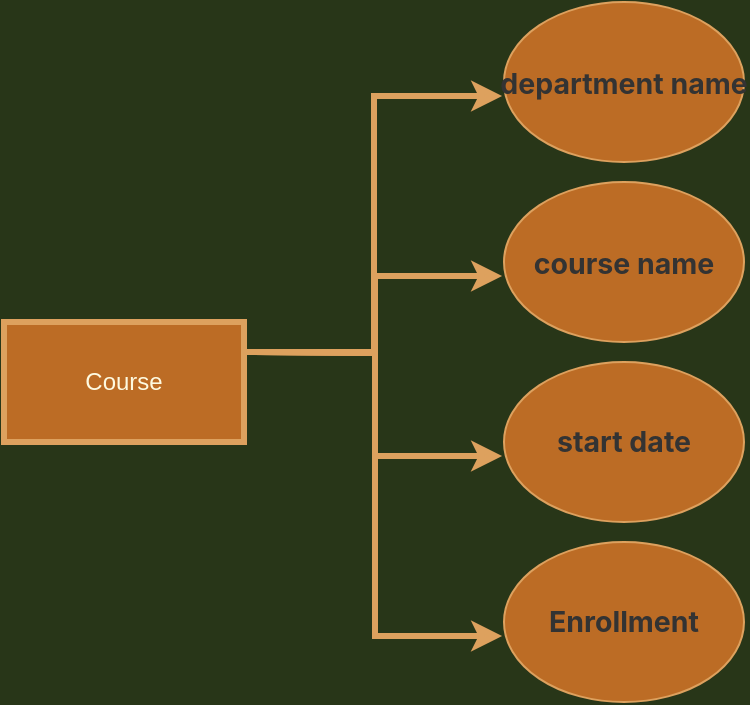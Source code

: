 <mxfile>
    <diagram id="aVokTz6BJpmxp1y_I2RV" name="Page-1">
        <mxGraphModel dx="440" dy="483" grid="1" gridSize="10" guides="1" tooltips="1" connect="1" arrows="1" fold="1" page="0" pageScale="1" pageWidth="850" pageHeight="1100" background="#283618" math="0" shadow="0">
            <root>
                <mxCell id="0"/>
                <mxCell id="1" parent="0"/>
                <mxCell id="4" style="edgeStyle=orthogonalEdgeStyle;rounded=0;orthogonalLoop=1;jettySize=auto;html=1;exitX=1;exitY=0.25;exitDx=0;exitDy=0;entryX=-0.008;entryY=0.588;entryDx=0;entryDy=0;entryPerimeter=0;strokeWidth=3;labelBackgroundColor=#283618;strokeColor=#DDA15E;fontColor=#FEFAE0;" edge="1" parent="1" source="2" target="3">
                    <mxGeometry relative="1" as="geometry"/>
                </mxCell>
                <mxCell id="2" value="Course" style="rounded=0;whiteSpace=wrap;html=1;strokeWidth=3;fillColor=#BC6C25;strokeColor=#DDA15E;fontColor=#FEFAE0;" vertex="1" parent="1">
                    <mxGeometry x="160" y="220" width="120" height="60" as="geometry"/>
                </mxCell>
                <mxCell id="3" value="&lt;span style=&quot;box-sizing: border-box ; font-weight: bolder ; color: rgb(51 , 51 , 51) ; font-family: &amp;#34;inter&amp;#34; , sans-serif ; font-size: 14.25px ; text-align: left&quot;&gt;department&amp;nbsp;&lt;/span&gt;&lt;span id=&quot;yui_3_17_2_1_1634582823801_43&quot; style=&quot;box-sizing: border-box ; font-weight: bolder ; color: rgb(51 , 51 , 51) ; font-family: &amp;#34;inter&amp;#34; , sans-serif ; font-size: 14.25px ; text-align: left&quot;&gt;name&lt;/span&gt;" style="ellipse;whiteSpace=wrap;html=1;fillColor=#BC6C25;strokeColor=#DDA15E;fontColor=#FEFAE0;" vertex="1" parent="1">
                    <mxGeometry x="410" y="60" width="120" height="80" as="geometry"/>
                </mxCell>
                <mxCell id="7" style="edgeStyle=orthogonalEdgeStyle;rounded=0;orthogonalLoop=1;jettySize=auto;html=1;exitX=1;exitY=0.25;exitDx=0;exitDy=0;entryX=-0.008;entryY=0.588;entryDx=0;entryDy=0;entryPerimeter=0;strokeWidth=3;labelBackgroundColor=#283618;strokeColor=#DDA15E;fontColor=#FEFAE0;" edge="1" parent="1" target="8">
                    <mxGeometry relative="1" as="geometry">
                        <mxPoint x="280" y="235" as="sourcePoint"/>
                    </mxGeometry>
                </mxCell>
                <mxCell id="8" value="&lt;span style=&quot;box-sizing: border-box ; font-weight: bolder ; color: rgb(51 , 51 , 51) ; font-family: &amp;#34;inter&amp;#34; , sans-serif ; font-size: 14.25px ; text-align: left&quot;&gt;course&amp;nbsp;&lt;/span&gt;&lt;span id=&quot;yui_3_17_2_1_1634582823801_43&quot; style=&quot;box-sizing: border-box ; font-weight: bolder ; color: rgb(51 , 51 , 51) ; font-family: &amp;#34;inter&amp;#34; , sans-serif ; font-size: 14.25px ; text-align: left&quot;&gt;name&lt;/span&gt;" style="ellipse;whiteSpace=wrap;html=1;fillColor=#BC6C25;strokeColor=#DDA15E;fontColor=#FEFAE0;" vertex="1" parent="1">
                    <mxGeometry x="410" y="150" width="120" height="80" as="geometry"/>
                </mxCell>
                <mxCell id="10" style="edgeStyle=orthogonalEdgeStyle;rounded=0;orthogonalLoop=1;jettySize=auto;html=1;exitX=1;exitY=0.25;exitDx=0;exitDy=0;entryX=-0.008;entryY=0.588;entryDx=0;entryDy=0;entryPerimeter=0;strokeWidth=3;labelBackgroundColor=#283618;strokeColor=#DDA15E;fontColor=#FEFAE0;" edge="1" parent="1" target="11">
                    <mxGeometry relative="1" as="geometry">
                        <mxPoint x="280" y="235" as="sourcePoint"/>
                    </mxGeometry>
                </mxCell>
                <mxCell id="11" value="&lt;div style=&quot;text-align: left&quot;&gt;&lt;span style=&quot;font-size: 14.25px&quot;&gt;&lt;font color=&quot;#333333&quot; face=&quot;inter, sans-serif&quot;&gt;&lt;b&gt;start date&lt;/b&gt;&lt;/font&gt;&lt;/span&gt;&lt;/div&gt;" style="ellipse;whiteSpace=wrap;html=1;fillColor=#BC6C25;strokeColor=#DDA15E;fontColor=#FEFAE0;" vertex="1" parent="1">
                    <mxGeometry x="410" y="240" width="120" height="80" as="geometry"/>
                </mxCell>
                <mxCell id="15" style="edgeStyle=orthogonalEdgeStyle;rounded=0;orthogonalLoop=1;jettySize=auto;html=1;exitX=1;exitY=0.25;exitDx=0;exitDy=0;entryX=-0.008;entryY=0.588;entryDx=0;entryDy=0;entryPerimeter=0;strokeWidth=3;labelBackgroundColor=#283618;strokeColor=#DDA15E;fontColor=#FEFAE0;" edge="1" parent="1" target="16">
                    <mxGeometry relative="1" as="geometry">
                        <mxPoint x="280" y="235" as="sourcePoint"/>
                    </mxGeometry>
                </mxCell>
                <mxCell id="16" value="&lt;div style=&quot;text-align: left&quot;&gt;&lt;span style=&quot;font-size: 14.25px&quot;&gt;&lt;font color=&quot;#333333&quot; face=&quot;inter, sans-serif&quot;&gt;&lt;b&gt;Enrollment&lt;/b&gt;&lt;/font&gt;&lt;/span&gt;&lt;/div&gt;" style="ellipse;whiteSpace=wrap;html=1;fillColor=#BC6C25;strokeColor=#DDA15E;fontColor=#FEFAE0;" vertex="1" parent="1">
                    <mxGeometry x="410" y="330" width="120" height="80" as="geometry"/>
                </mxCell>
            </root>
        </mxGraphModel>
    </diagram>
</mxfile>
